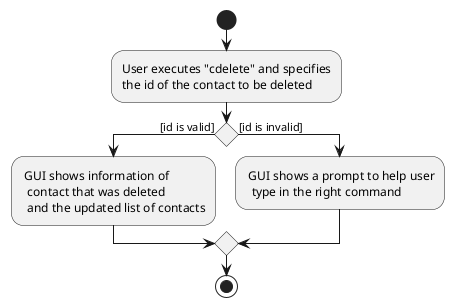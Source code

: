 @startuml
'https://plantuml.com/activity-diagram-beta

start
:User executes "cdelete" and specifies
the id of the contact to be deleted;
if () then ([id is valid])
    : GUI shows information of
      contact that was deleted
      and the updated list of contacts;
else ([id is invalid])
    : GUI shows a prompt to help user
      type in the right command;
endif;
stop

@enduml
